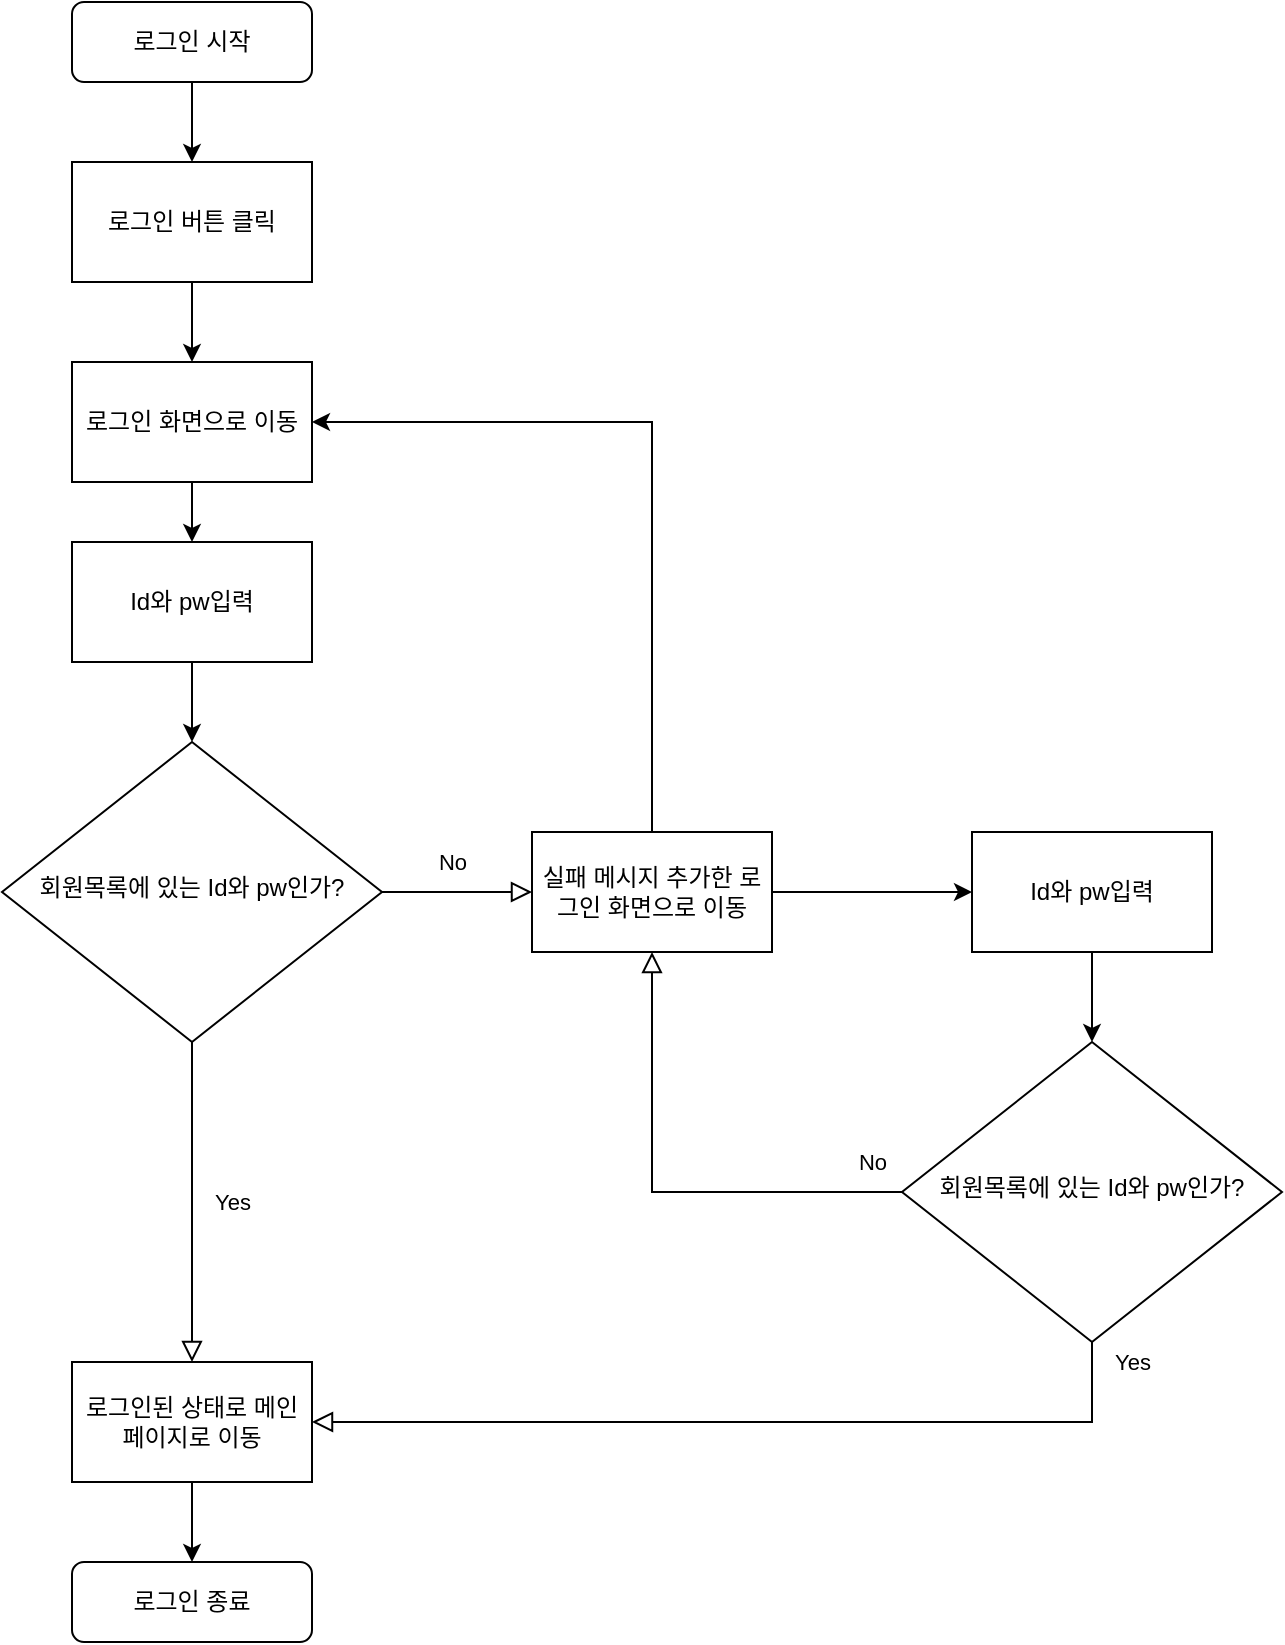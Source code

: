 <mxfile version="12.9.6" type="device"><diagram id="C5RBs43oDa-KdzZeNtuy" name="Page-1"><mxGraphModel dx="1038" dy="499" grid="1" gridSize="10" guides="1" tooltips="1" connect="1" arrows="1" fold="1" page="1" pageScale="1" pageWidth="827" pageHeight="1169" math="0" shadow="0"><root><mxCell id="WIyWlLk6GJQsqaUBKTNV-0"/><mxCell id="WIyWlLk6GJQsqaUBKTNV-1" parent="WIyWlLk6GJQsqaUBKTNV-0"/><mxCell id="1ZpBqng3vtYdx3IW-pNn-1" style="edgeStyle=orthogonalEdgeStyle;rounded=0;orthogonalLoop=1;jettySize=auto;html=1;exitX=0.5;exitY=1;exitDx=0;exitDy=0;entryX=0.5;entryY=0;entryDx=0;entryDy=0;" edge="1" parent="WIyWlLk6GJQsqaUBKTNV-1" source="WIyWlLk6GJQsqaUBKTNV-3" target="1ZpBqng3vtYdx3IW-pNn-0"><mxGeometry relative="1" as="geometry"/></mxCell><mxCell id="WIyWlLk6GJQsqaUBKTNV-3" value="로그인 시작" style="rounded=1;whiteSpace=wrap;html=1;fontSize=12;glass=0;strokeWidth=1;shadow=0;" parent="WIyWlLk6GJQsqaUBKTNV-1" vertex="1"><mxGeometry x="160" y="80" width="120" height="40" as="geometry"/></mxCell><mxCell id="WIyWlLk6GJQsqaUBKTNV-4" value="Yes" style="rounded=0;html=1;jettySize=auto;orthogonalLoop=1;fontSize=11;endArrow=block;endFill=0;endSize=8;strokeWidth=1;shadow=0;labelBackgroundColor=none;edgeStyle=orthogonalEdgeStyle;entryX=0.5;entryY=0;entryDx=0;entryDy=0;" parent="WIyWlLk6GJQsqaUBKTNV-1" source="WIyWlLk6GJQsqaUBKTNV-6" target="1ZpBqng3vtYdx3IW-pNn-10" edge="1"><mxGeometry y="20" relative="1" as="geometry"><mxPoint as="offset"/><mxPoint x="220" y="670" as="targetPoint"/></mxGeometry></mxCell><mxCell id="WIyWlLk6GJQsqaUBKTNV-5" value="No" style="edgeStyle=orthogonalEdgeStyle;rounded=0;html=1;jettySize=auto;orthogonalLoop=1;fontSize=11;endArrow=block;endFill=0;endSize=8;strokeWidth=1;shadow=0;labelBackgroundColor=none;" parent="WIyWlLk6GJQsqaUBKTNV-1" source="WIyWlLk6GJQsqaUBKTNV-6" target="1ZpBqng3vtYdx3IW-pNn-7" edge="1"><mxGeometry x="-0.067" y="15" relative="1" as="geometry"><mxPoint as="offset"/><mxPoint x="370" y="450" as="targetPoint"/></mxGeometry></mxCell><mxCell id="WIyWlLk6GJQsqaUBKTNV-6" value="회원목록에 있는 Id와 pw인가?" style="rhombus;whiteSpace=wrap;html=1;shadow=0;fontFamily=Helvetica;fontSize=12;align=center;strokeWidth=1;spacing=6;spacingTop=-4;" parent="WIyWlLk6GJQsqaUBKTNV-1" vertex="1"><mxGeometry x="125" y="450" width="190" height="150" as="geometry"/></mxCell><mxCell id="WIyWlLk6GJQsqaUBKTNV-11" value="로그인 종료" style="rounded=1;whiteSpace=wrap;html=1;fontSize=12;glass=0;strokeWidth=1;shadow=0;" parent="WIyWlLk6GJQsqaUBKTNV-1" vertex="1"><mxGeometry x="160" y="860" width="120" height="40" as="geometry"/></mxCell><mxCell id="1ZpBqng3vtYdx3IW-pNn-2" style="edgeStyle=orthogonalEdgeStyle;rounded=0;orthogonalLoop=1;jettySize=auto;html=1;exitX=0.5;exitY=1;exitDx=0;exitDy=0;entryX=0.5;entryY=0;entryDx=0;entryDy=0;" edge="1" parent="WIyWlLk6GJQsqaUBKTNV-1" source="1ZpBqng3vtYdx3IW-pNn-0" target="1ZpBqng3vtYdx3IW-pNn-4"><mxGeometry relative="1" as="geometry"><mxPoint x="220" y="250" as="targetPoint"/></mxGeometry></mxCell><mxCell id="1ZpBqng3vtYdx3IW-pNn-0" value="로그인 버튼 클릭" style="rounded=0;whiteSpace=wrap;html=1;" vertex="1" parent="WIyWlLk6GJQsqaUBKTNV-1"><mxGeometry x="160" y="160" width="120" height="60" as="geometry"/></mxCell><mxCell id="1ZpBqng3vtYdx3IW-pNn-22" style="edgeStyle=orthogonalEdgeStyle;rounded=0;orthogonalLoop=1;jettySize=auto;html=1;exitX=0.5;exitY=1;exitDx=0;exitDy=0;entryX=0.5;entryY=0;entryDx=0;entryDy=0;" edge="1" parent="WIyWlLk6GJQsqaUBKTNV-1" source="1ZpBqng3vtYdx3IW-pNn-4" target="1ZpBqng3vtYdx3IW-pNn-20"><mxGeometry relative="1" as="geometry"/></mxCell><mxCell id="1ZpBqng3vtYdx3IW-pNn-4" value="로그인 화면으로 이동" style="rounded=0;whiteSpace=wrap;html=1;" vertex="1" parent="WIyWlLk6GJQsqaUBKTNV-1"><mxGeometry x="160" y="260" width="120" height="60" as="geometry"/></mxCell><mxCell id="1ZpBqng3vtYdx3IW-pNn-9" style="edgeStyle=orthogonalEdgeStyle;rounded=0;orthogonalLoop=1;jettySize=auto;html=1;exitX=0.5;exitY=0;exitDx=0;exitDy=0;entryX=1;entryY=0.5;entryDx=0;entryDy=0;" edge="1" parent="WIyWlLk6GJQsqaUBKTNV-1" source="1ZpBqng3vtYdx3IW-pNn-7" target="1ZpBqng3vtYdx3IW-pNn-4"><mxGeometry relative="1" as="geometry"/></mxCell><mxCell id="1ZpBqng3vtYdx3IW-pNn-15" style="edgeStyle=orthogonalEdgeStyle;rounded=0;orthogonalLoop=1;jettySize=auto;html=1;exitX=1;exitY=0.5;exitDx=0;exitDy=0;entryX=0;entryY=0.5;entryDx=0;entryDy=0;" edge="1" parent="WIyWlLk6GJQsqaUBKTNV-1" source="1ZpBqng3vtYdx3IW-pNn-7" target="1ZpBqng3vtYdx3IW-pNn-18"><mxGeometry relative="1" as="geometry"/></mxCell><mxCell id="1ZpBqng3vtYdx3IW-pNn-7" value="실패 메시지 추가한 로그인 화면으로 이동" style="rounded=0;whiteSpace=wrap;html=1;" vertex="1" parent="WIyWlLk6GJQsqaUBKTNV-1"><mxGeometry x="390" y="495" width="120" height="60" as="geometry"/></mxCell><mxCell id="1ZpBqng3vtYdx3IW-pNn-11" style="edgeStyle=orthogonalEdgeStyle;rounded=0;orthogonalLoop=1;jettySize=auto;html=1;exitX=0.5;exitY=1;exitDx=0;exitDy=0;entryX=0.5;entryY=0;entryDx=0;entryDy=0;" edge="1" parent="WIyWlLk6GJQsqaUBKTNV-1" source="1ZpBqng3vtYdx3IW-pNn-10" target="WIyWlLk6GJQsqaUBKTNV-11"><mxGeometry relative="1" as="geometry"/></mxCell><mxCell id="1ZpBqng3vtYdx3IW-pNn-10" value="로그인된 상태로 메인 페이지로 이동" style="rounded=0;whiteSpace=wrap;html=1;" vertex="1" parent="WIyWlLk6GJQsqaUBKTNV-1"><mxGeometry x="160" y="760" width="120" height="60" as="geometry"/></mxCell><mxCell id="1ZpBqng3vtYdx3IW-pNn-12" value="Yes" style="rounded=0;html=1;jettySize=auto;orthogonalLoop=1;fontSize=11;endArrow=block;endFill=0;endSize=8;strokeWidth=1;shadow=0;labelBackgroundColor=none;edgeStyle=orthogonalEdgeStyle;entryX=1;entryY=0.5;entryDx=0;entryDy=0;exitX=0.5;exitY=1;exitDx=0;exitDy=0;" edge="1" parent="WIyWlLk6GJQsqaUBKTNV-1" source="1ZpBqng3vtYdx3IW-pNn-14" target="1ZpBqng3vtYdx3IW-pNn-10"><mxGeometry x="-0.954" y="20" relative="1" as="geometry"><mxPoint as="offset"/><mxPoint x="655" y="600" as="targetPoint"/><Array as="points"><mxPoint x="670" y="790"/></Array></mxGeometry></mxCell><mxCell id="1ZpBqng3vtYdx3IW-pNn-13" value="No" style="edgeStyle=orthogonalEdgeStyle;rounded=0;html=1;jettySize=auto;orthogonalLoop=1;fontSize=11;endArrow=block;endFill=0;endSize=8;strokeWidth=1;shadow=0;labelBackgroundColor=none;entryX=0.5;entryY=1;entryDx=0;entryDy=0;" edge="1" parent="WIyWlLk6GJQsqaUBKTNV-1" source="1ZpBqng3vtYdx3IW-pNn-14" target="1ZpBqng3vtYdx3IW-pNn-7"><mxGeometry x="0.143" y="-110" relative="1" as="geometry"><mxPoint as="offset"/><mxPoint x="815" y="530" as="targetPoint"/></mxGeometry></mxCell><mxCell id="1ZpBqng3vtYdx3IW-pNn-14" value="회원목록에 있는 Id와 pw인가?" style="rhombus;whiteSpace=wrap;html=1;shadow=0;fontFamily=Helvetica;fontSize=12;align=center;strokeWidth=1;spacing=6;spacingTop=-4;" vertex="1" parent="WIyWlLk6GJQsqaUBKTNV-1"><mxGeometry x="575" y="600" width="190" height="150" as="geometry"/></mxCell><mxCell id="1ZpBqng3vtYdx3IW-pNn-19" style="edgeStyle=orthogonalEdgeStyle;rounded=0;orthogonalLoop=1;jettySize=auto;html=1;exitX=0.5;exitY=1;exitDx=0;exitDy=0;entryX=0.5;entryY=0;entryDx=0;entryDy=0;" edge="1" parent="WIyWlLk6GJQsqaUBKTNV-1" source="1ZpBqng3vtYdx3IW-pNn-18" target="1ZpBqng3vtYdx3IW-pNn-14"><mxGeometry relative="1" as="geometry"/></mxCell><mxCell id="1ZpBqng3vtYdx3IW-pNn-18" value="Id와 pw입력" style="rounded=0;whiteSpace=wrap;html=1;" vertex="1" parent="WIyWlLk6GJQsqaUBKTNV-1"><mxGeometry x="610" y="495" width="120" height="60" as="geometry"/></mxCell><mxCell id="1ZpBqng3vtYdx3IW-pNn-23" style="edgeStyle=orthogonalEdgeStyle;rounded=0;orthogonalLoop=1;jettySize=auto;html=1;exitX=0.5;exitY=1;exitDx=0;exitDy=0;entryX=0.5;entryY=0;entryDx=0;entryDy=0;" edge="1" parent="WIyWlLk6GJQsqaUBKTNV-1" source="1ZpBqng3vtYdx3IW-pNn-20" target="WIyWlLk6GJQsqaUBKTNV-6"><mxGeometry relative="1" as="geometry"/></mxCell><mxCell id="1ZpBqng3vtYdx3IW-pNn-20" value="Id와 pw입력" style="rounded=0;whiteSpace=wrap;html=1;" vertex="1" parent="WIyWlLk6GJQsqaUBKTNV-1"><mxGeometry x="160" y="350" width="120" height="60" as="geometry"/></mxCell></root></mxGraphModel></diagram></mxfile>